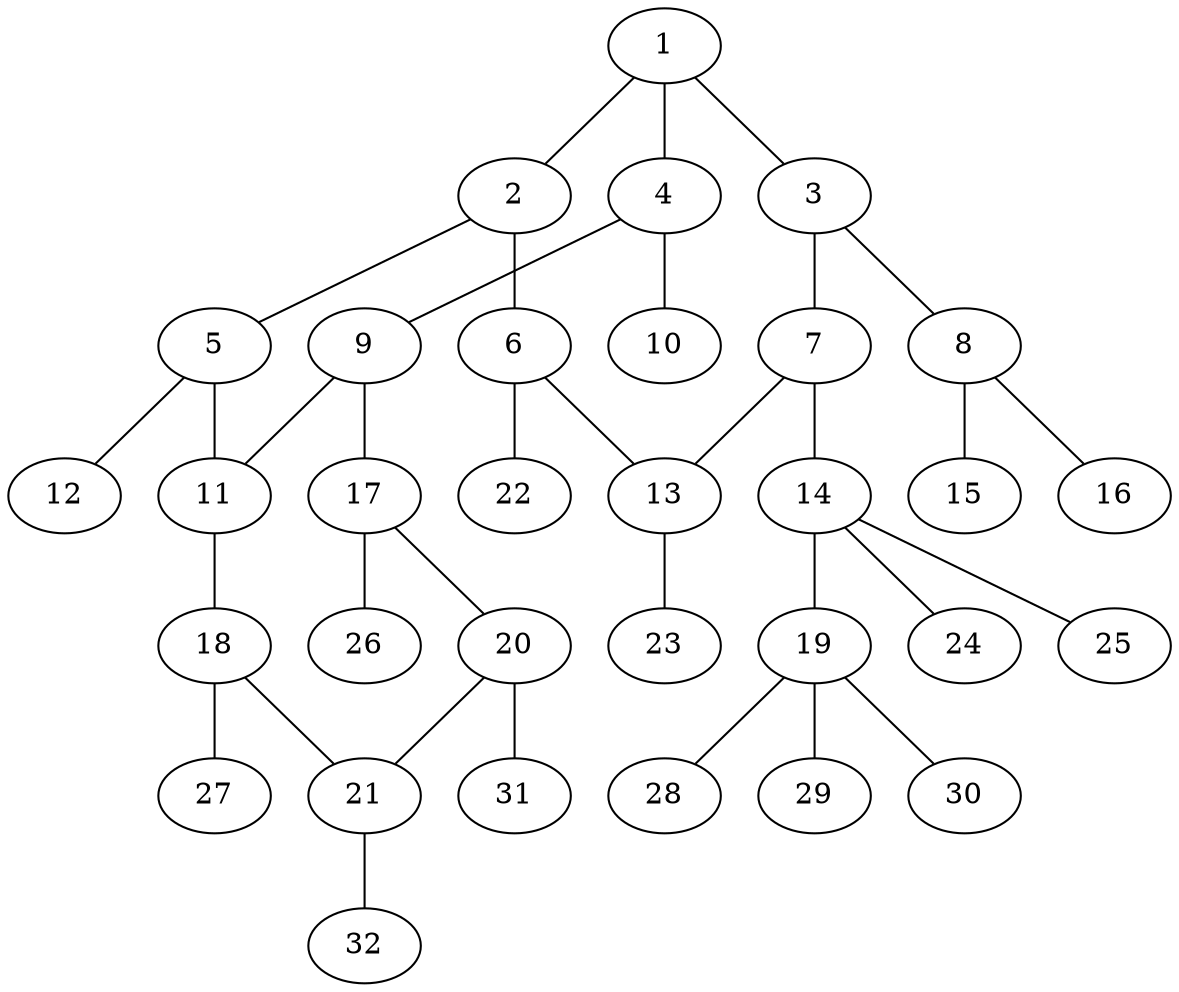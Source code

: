 graph molecule_646 {
	1	 [chem=C];
	2	 [chem=C];
	1 -- 2	 [valence=2];
	3	 [chem=C];
	1 -- 3	 [valence=1];
	4	 [chem=C];
	1 -- 4	 [valence=1];
	5	 [chem=C];
	2 -- 5	 [valence=1];
	6	 [chem=C];
	2 -- 6	 [valence=1];
	7	 [chem=C];
	3 -- 7	 [valence=2];
	8	 [chem=N];
	3 -- 8	 [valence=1];
	9	 [chem=C];
	4 -- 9	 [valence=1];
	10	 [chem=O];
	4 -- 10	 [valence=2];
	11	 [chem=C];
	5 -- 11	 [valence=1];
	12	 [chem=O];
	5 -- 12	 [valence=2];
	13	 [chem=C];
	6 -- 13	 [valence=2];
	22	 [chem=H];
	6 -- 22	 [valence=1];
	7 -- 13	 [valence=1];
	14	 [chem=C];
	7 -- 14	 [valence=1];
	15	 [chem=O];
	8 -- 15	 [valence=2];
	16	 [chem=O];
	8 -- 16	 [valence=1];
	9 -- 11	 [valence=2];
	17	 [chem=C];
	9 -- 17	 [valence=1];
	18	 [chem=C];
	11 -- 18	 [valence=1];
	23	 [chem=H];
	13 -- 23	 [valence=1];
	19	 [chem=C];
	14 -- 19	 [valence=1];
	24	 [chem=H];
	14 -- 24	 [valence=1];
	25	 [chem=H];
	14 -- 25	 [valence=1];
	20	 [chem=C];
	17 -- 20	 [valence=2];
	26	 [chem=H];
	17 -- 26	 [valence=1];
	21	 [chem=C];
	18 -- 21	 [valence=2];
	27	 [chem=H];
	18 -- 27	 [valence=1];
	28	 [chem=H];
	19 -- 28	 [valence=1];
	29	 [chem=H];
	19 -- 29	 [valence=1];
	30	 [chem=H];
	19 -- 30	 [valence=1];
	20 -- 21	 [valence=1];
	31	 [chem=H];
	20 -- 31	 [valence=1];
	32	 [chem=H];
	21 -- 32	 [valence=1];
}
